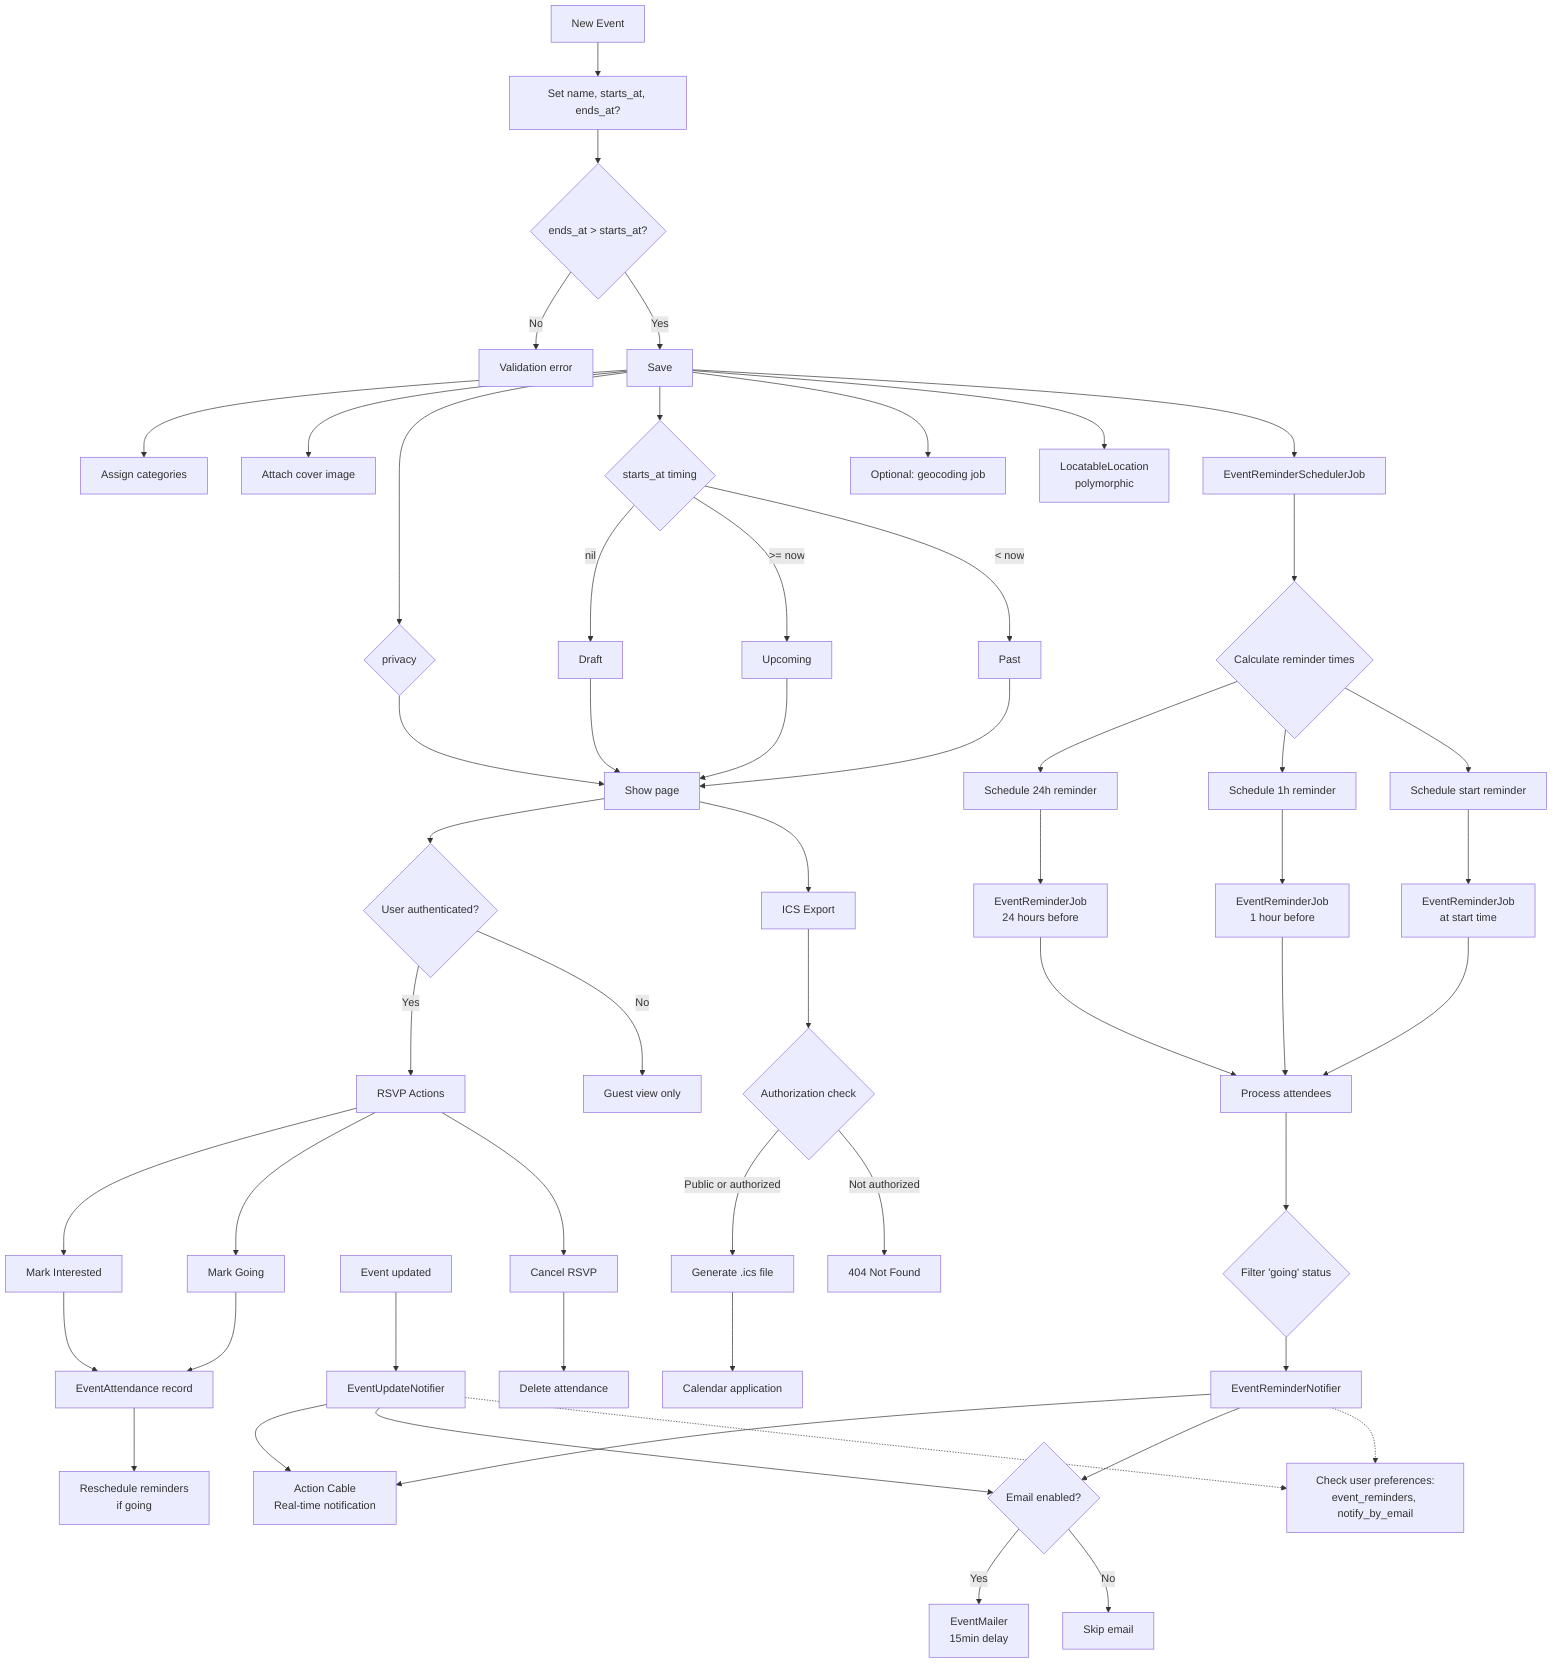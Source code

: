 flowchart TD

  %% Create & Validate
  C1[New Event] --> C2[Set name, starts_at, ends_at?]
  C2 --> V1{ends_at > starts_at?}
  V1 -->|No| ERR[Validation error]
  V1 -->|Yes| SAVE[Save]

  %% Categorize & Media
  SAVE --> CAT[Assign categories]
  SAVE --> IMG[Attach cover image]

  %% Visibility & Scopes
  SAVE --> PZ{privacy}
  SAVE --> SCOPE{starts_at timing}
  SCOPE -->|nil| DRAFT[Draft]
  SCOPE -->|>= now| UPCOMING[Upcoming]
  SCOPE -->|< now| PAST[Past]

  %% Optional Geocoding & Location
  SAVE --> GEO[Optional: geocoding job]
  SAVE --> LOC[LocatableLocation\npolymorphic]

  %% Event Notification System
  SAVE --> SCHED[EventReminderSchedulerJob]
  SCHED --> CALC{Calculate reminder times}
  CALC --> R24[Schedule 24h reminder]
  CALC --> R1[Schedule 1h reminder]
  CALC --> RS[Schedule start reminder]
  
  %% Background Reminder Jobs
  R24 --> RJ24[EventReminderJob\n24 hours before]
  R1 --> RJ1[EventReminderJob\n1 hour before]
  RS --> RJS[EventReminderJob\nat start time]
  
  %% Reminder Processing
  RJ24 --> PROC[Process attendees]
  RJ1 --> PROC
  RJS --> PROC
  PROC --> GOING{Filter 'going' status}
  GOING --> ERN[EventReminderNotifier]
  
  %% Multi-channel delivery
  ERN --> AC[Action Cable\nReal-time notification]
  ERN --> EMAIL{Email enabled?}
  EMAIL -->|Yes| MAIL[EventMailer\n15min delay]
  EMAIL -->|No| SKIP[Skip email]
  
  %% Event Updates
  UPDATE[Event updated] --> EUN[EventUpdateNotifier]
  EUN --> AC
  EUN --> EMAIL

  %% Display & Actions
  PZ --> SHOW[Show page]
  UPCOMING --> SHOW
  PAST --> SHOW
  DRAFT --> SHOW
  
  %% RSVP System
  SHOW --> AUTH{User authenticated?}
  AUTH -->|Yes| RSVP[RSVP Actions]
  AUTH -->|No| GUEST[Guest view only]
  RSVP --> INT[Mark Interested]
  RSVP --> GOING_ACT[Mark Going]
  RSVP --> CANCEL[Cancel RSVP]
  INT --> ATT[EventAttendance record]
  GOING_ACT --> ATT
  CANCEL --> DEL[Delete attendance]
  
  %% Trigger reminders when status changes
  ATT --> RESCHED[Reschedule reminders\nif going]
  
  %% ICS Export
  SHOW --> ICS[ICS Export]
  ICS --> ICSAUTH{Authorization check}
  ICSAUTH -->|Public or authorized| EXPORT[Generate .ics file]
  ICSAUTH -->|Not authorized| 404[404 Not Found]
  EXPORT --> CAL[Calendar application]

  %% Notification preferences
  ERN -.-> PREFS[Check user preferences:\nevent_reminders, notify_by_email]
  EUN -.-> PREFS